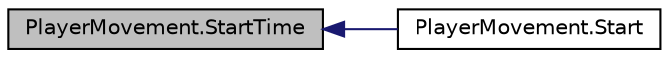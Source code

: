 digraph "PlayerMovement.StartTime"
{
  edge [fontname="Helvetica",fontsize="10",labelfontname="Helvetica",labelfontsize="10"];
  node [fontname="Helvetica",fontsize="10",shape=record];
  rankdir="LR";
  Node45 [label="PlayerMovement.StartTime",height=0.2,width=0.4,color="black", fillcolor="grey75", style="filled", fontcolor="black"];
  Node45 -> Node46 [dir="back",color="midnightblue",fontsize="10",style="solid",fontname="Helvetica"];
  Node46 [label="PlayerMovement.Start",height=0.2,width=0.4,color="black", fillcolor="white", style="filled",URL="$class_player_movement.html#abf3660ca2b1a352b4a9da98437c61aa3"];
}
